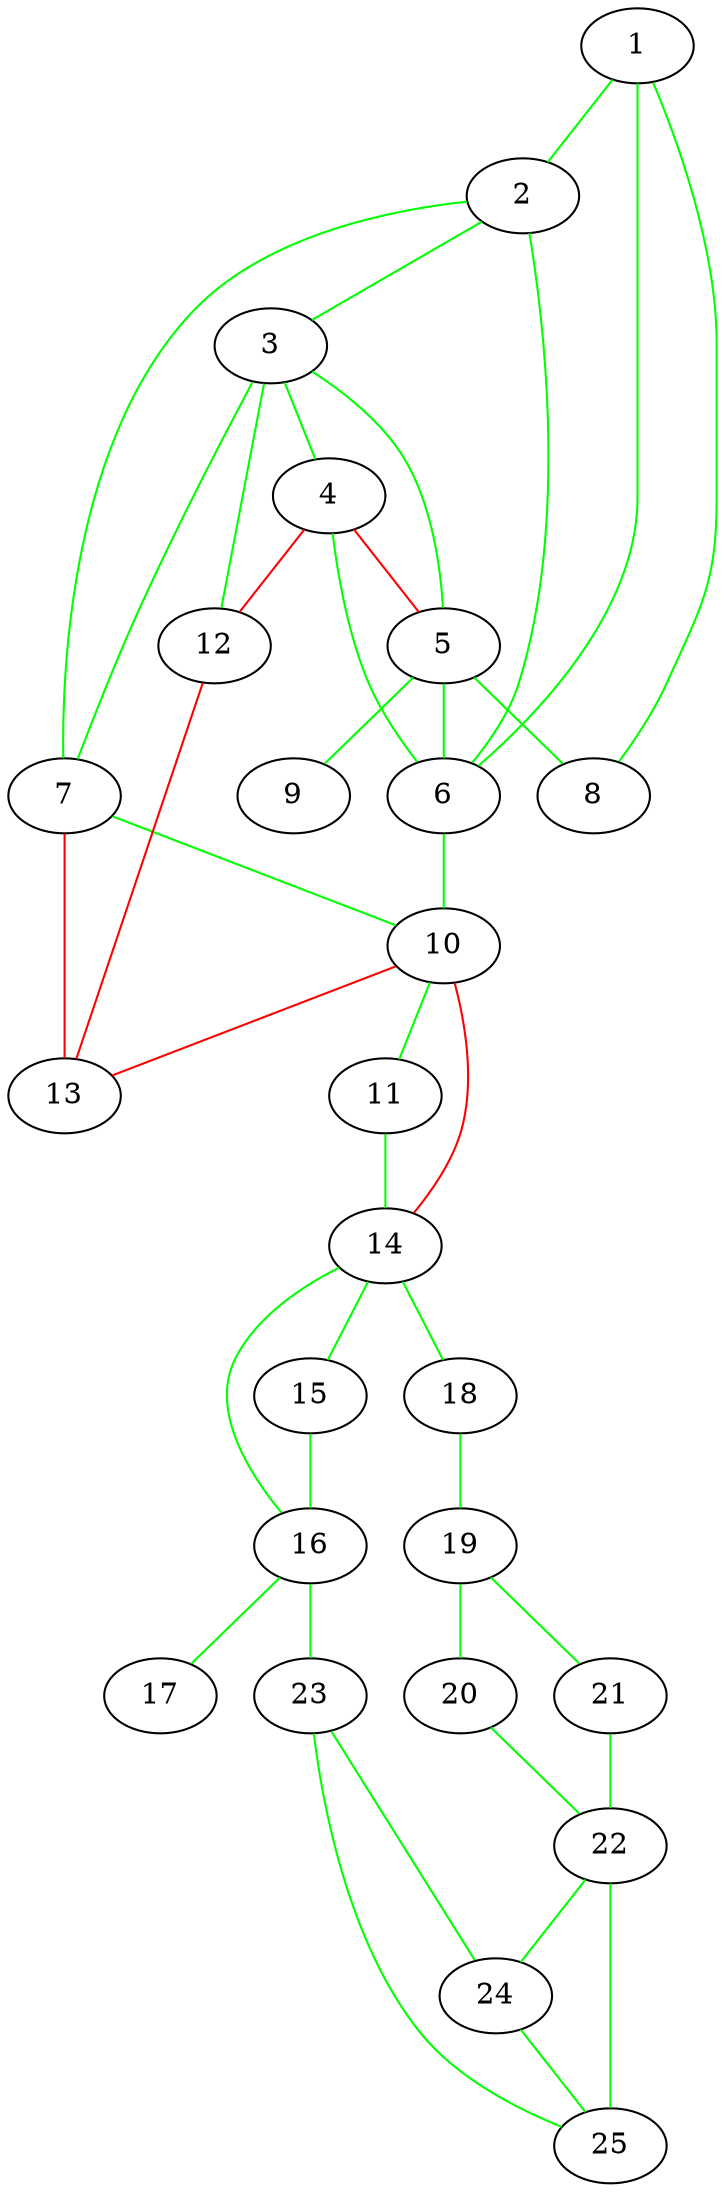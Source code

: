 graph G {
	1 -- 2 [color=green weight=7]
	2 -- 3 [color=green weight=1]
	3 -- 4 [color=green weight=1]
	4 -- 5 [color=red weight=1]
	5 -- 6 [color=green weight=10]
	1 -- 6 [color=green weight=6]
	2 -- 6 [color=green weight=5]
	3 -- 5 [color=green weight=3]
	4 -- 6 [color=green weight=4]
	2 -- 7 [color=green weight=5]
	1 -- 8 [color=green weight=3]
	3 -- 7 [color=green weight=4]
	5 -- 9 [color=green weight=2]
	6 -- 10 [color=green weight=9]
	10 -- 11 [color=green weight=2]
	7 -- 10 [color=green weight=6]
	3 -- 12 [color=green weight=1]
	4 -- 12 [color=red weight=1]
	10 -- 13 [color=red weight=1]
	12 -- 13 [color=red weight=1]
	5 -- 8 [color=green weight=4]
	7 -- 13 [color=red weight=5]
	10 -- 14 [color=red weight=2]
	11 -- 14 [color=green weight=3]
	14 -- 15 [color=green weight=1]
	14 -- 16 [color=green weight=1]
	15 -- 16 [color=green weight=1]
	16 -- 17 [color=green weight=3]
	14 -- 18 [color=green weight=2]
	18 -- 19 [color=green weight=2]
	19 -- 20 [color=green weight=4]
	19 -- 21 [color=green weight=2]
	21 -- 22 [color=green weight=20]
	20 -- 22 [color=green weight=1]
	16 -- 23 [color=green weight=17]
	23 -- 24 [color=green weight=1]
	22 -- 24 [color=green weight=2]
	22 -- 25 [color=green weight=6]
	24 -- 25 [color=green weight=3]
	23 -- 25 [color=green weight=1]
}
